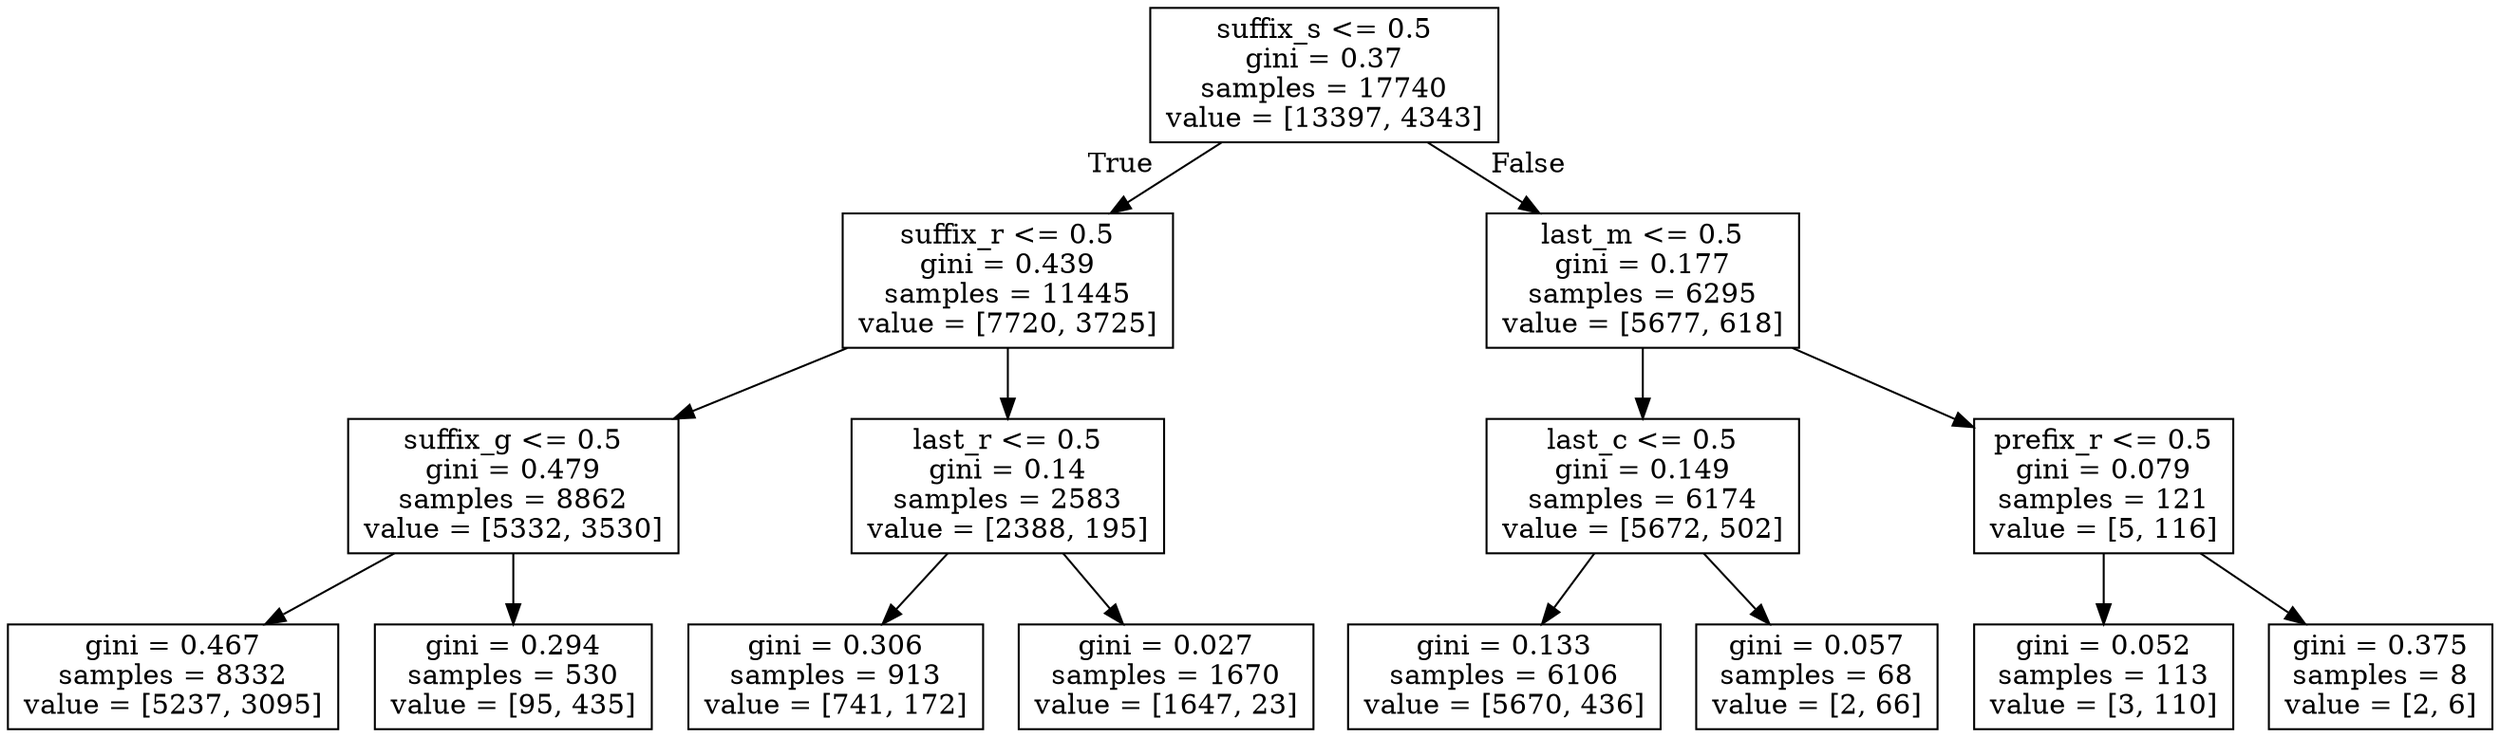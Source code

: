 digraph Tree {
node [shape=box] ;
0 [label="suffix_s <= 0.5\ngini = 0.37\nsamples = 17740\nvalue = [13397, 4343]"] ;
1 [label="suffix_r <= 0.5\ngini = 0.439\nsamples = 11445\nvalue = [7720, 3725]"] ;
0 -> 1 [labeldistance=2.5, labelangle=45, headlabel="True"] ;
2 [label="suffix_g <= 0.5\ngini = 0.479\nsamples = 8862\nvalue = [5332, 3530]"] ;
1 -> 2 ;
3 [label="gini = 0.467\nsamples = 8332\nvalue = [5237, 3095]"] ;
2 -> 3 ;
4 [label="gini = 0.294\nsamples = 530\nvalue = [95, 435]"] ;
2 -> 4 ;
5 [label="last_r <= 0.5\ngini = 0.14\nsamples = 2583\nvalue = [2388, 195]"] ;
1 -> 5 ;
6 [label="gini = 0.306\nsamples = 913\nvalue = [741, 172]"] ;
5 -> 6 ;
7 [label="gini = 0.027\nsamples = 1670\nvalue = [1647, 23]"] ;
5 -> 7 ;
8 [label="last_m <= 0.5\ngini = 0.177\nsamples = 6295\nvalue = [5677, 618]"] ;
0 -> 8 [labeldistance=2.5, labelangle=-45, headlabel="False"] ;
9 [label="last_c <= 0.5\ngini = 0.149\nsamples = 6174\nvalue = [5672, 502]"] ;
8 -> 9 ;
10 [label="gini = 0.133\nsamples = 6106\nvalue = [5670, 436]"] ;
9 -> 10 ;
11 [label="gini = 0.057\nsamples = 68\nvalue = [2, 66]"] ;
9 -> 11 ;
12 [label="prefix_r <= 0.5\ngini = 0.079\nsamples = 121\nvalue = [5, 116]"] ;
8 -> 12 ;
13 [label="gini = 0.052\nsamples = 113\nvalue = [3, 110]"] ;
12 -> 13 ;
14 [label="gini = 0.375\nsamples = 8\nvalue = [2, 6]"] ;
12 -> 14 ;
}